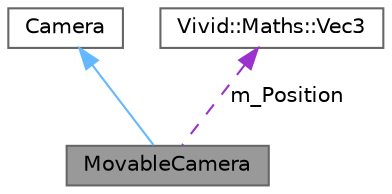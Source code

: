 digraph "MovableCamera"
{
 // LATEX_PDF_SIZE
  bgcolor="transparent";
  edge [fontname=Helvetica,fontsize=10,labelfontname=Helvetica,labelfontsize=10];
  node [fontname=Helvetica,fontsize=10,shape=box,height=0.2,width=0.4];
  Node1 [label="MovableCamera",height=0.2,width=0.4,color="gray40", fillcolor="grey60", style="filled", fontcolor="black",tooltip="A class for the MovableCamera's."];
  Node2 -> Node1 [dir="back",color="steelblue1",style="solid"];
  Node2 [label="Camera",height=0.2,width=0.4,color="gray40", fillcolor="white", style="filled",URL="$da/dbb/class_camera.html",tooltip="A class that represents the camera."];
  Node3 -> Node1 [dir="back",color="darkorchid3",style="dashed",label=" m_Position" ];
  Node3 [label="Vivid::Maths::Vec3",height=0.2,width=0.4,color="gray40", fillcolor="white", style="filled",URL="$d4/df7/struct_vivid_1_1_maths_1_1_vec3.html",tooltip="Contains a 3D vector."];
}
